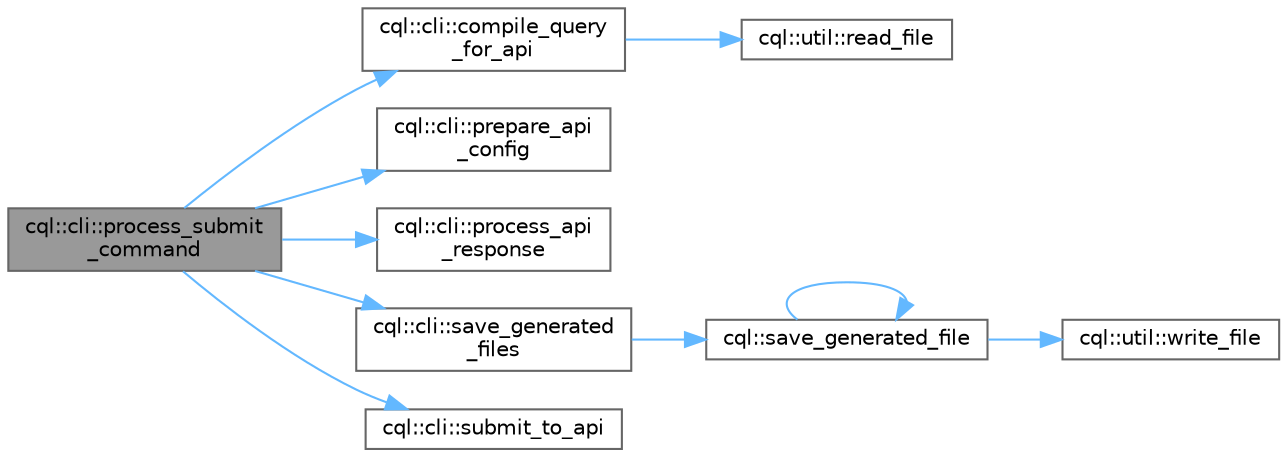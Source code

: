 digraph "cql::cli::process_submit_command"
{
 // INTERACTIVE_SVG=YES
 // LATEX_PDF_SIZE
  bgcolor="transparent";
  edge [fontname=Helvetica,fontsize=10,labelfontname=Helvetica,labelfontsize=10];
  node [fontname=Helvetica,fontsize=10,shape=box,height=0.2,width=0.4];
  rankdir="LR";
  Node1 [id="Node000001",label="cql::cli::process_submit\l_command",height=0.2,width=0.4,color="gray40", fillcolor="grey60", style="filled", fontcolor="black",tooltip=" "];
  Node1 -> Node2 [id="edge1_Node000001_Node000002",color="steelblue1",style="solid",tooltip=" "];
  Node2 [id="Node000002",label="cql::cli::compile_query\l_for_api",height=0.2,width=0.4,color="grey40", fillcolor="white", style="filled",URL="$namespacecql_1_1cli.html#abda5e00509ddaa5072d7aae3ed5e4380",tooltip=" "];
  Node2 -> Node3 [id="edge2_Node000002_Node000003",color="steelblue1",style="solid",tooltip=" "];
  Node3 [id="Node000003",label="cql::util::read_file",height=0.2,width=0.4,color="grey40", fillcolor="white", style="filled",URL="$namespacecql_1_1util.html#a67627b43a128d9b6dd939fc3efdc16c7",tooltip=" "];
  Node1 -> Node4 [id="edge3_Node000001_Node000004",color="steelblue1",style="solid",tooltip=" "];
  Node4 [id="Node000004",label="cql::cli::prepare_api\l_config",height=0.2,width=0.4,color="grey40", fillcolor="white", style="filled",URL="$namespacecql_1_1cli.html#a0f98414c44d3d71874aa60c8868fdcfe",tooltip=" "];
  Node1 -> Node5 [id="edge4_Node000001_Node000005",color="steelblue1",style="solid",tooltip=" "];
  Node5 [id="Node000005",label="cql::cli::process_api\l_response",height=0.2,width=0.4,color="grey40", fillcolor="white", style="filled",URL="$namespacecql_1_1cli.html#a326f34bdb8c7a21bd577f7a6d072654c",tooltip=" "];
  Node1 -> Node6 [id="edge5_Node000001_Node000006",color="steelblue1",style="solid",tooltip=" "];
  Node6 [id="Node000006",label="cql::cli::save_generated\l_files",height=0.2,width=0.4,color="grey40", fillcolor="white", style="filled",URL="$namespacecql_1_1cli.html#a7b229a6d1cbd174fe79d903ee74dcbab",tooltip=" "];
  Node6 -> Node7 [id="edge6_Node000006_Node000007",color="steelblue1",style="solid",tooltip=" "];
  Node7 [id="Node000007",label="cql::save_generated_file",height=0.2,width=0.4,color="grey40", fillcolor="white", style="filled",URL="$namespacecql.html#adf99c8a0ad539b1c9ec49e7744ea7468",tooltip=" "];
  Node7 -> Node7 [id="edge7_Node000007_Node000007",color="steelblue1",style="solid",tooltip=" "];
  Node7 -> Node8 [id="edge8_Node000007_Node000008",color="steelblue1",style="solid",tooltip=" "];
  Node8 [id="Node000008",label="cql::util::write_file",height=0.2,width=0.4,color="grey40", fillcolor="white", style="filled",URL="$namespacecql_1_1util.html#a61d0a7a06eb7c79b61f04c06e79dcd87",tooltip=" "];
  Node1 -> Node9 [id="edge9_Node000001_Node000009",color="steelblue1",style="solid",tooltip=" "];
  Node9 [id="Node000009",label="cql::cli::submit_to_api",height=0.2,width=0.4,color="grey40", fillcolor="white", style="filled",URL="$namespacecql_1_1cli.html#ae821ee6e0823797bed800b41db27f4ce",tooltip=" "];
}
